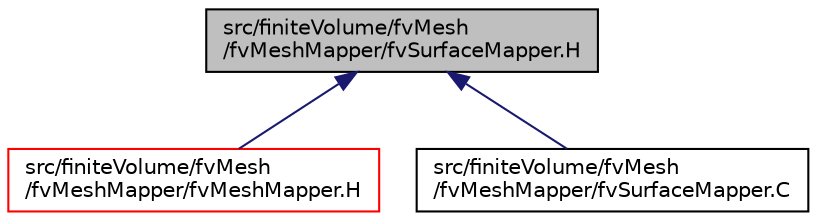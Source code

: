 digraph "src/finiteVolume/fvMesh/fvMeshMapper/fvSurfaceMapper.H"
{
  bgcolor="transparent";
  edge [fontname="Helvetica",fontsize="10",labelfontname="Helvetica",labelfontsize="10"];
  node [fontname="Helvetica",fontsize="10",shape=record];
  Node1 [label="src/finiteVolume/fvMesh\l/fvMeshMapper/fvSurfaceMapper.H",height=0.2,width=0.4,color="black", fillcolor="grey75", style="filled" fontcolor="black"];
  Node1 -> Node2 [dir="back",color="midnightblue",fontsize="10",style="solid",fontname="Helvetica"];
  Node2 [label="src/finiteVolume/fvMesh\l/fvMeshMapper/fvMeshMapper.H",height=0.2,width=0.4,color="red",URL="$fvMeshMapper_8H.html"];
  Node1 -> Node3 [dir="back",color="midnightblue",fontsize="10",style="solid",fontname="Helvetica"];
  Node3 [label="src/finiteVolume/fvMesh\l/fvMeshMapper/fvSurfaceMapper.C",height=0.2,width=0.4,color="black",URL="$fvSurfaceMapper_8C.html",tooltip="FV surface mapper. "];
}
